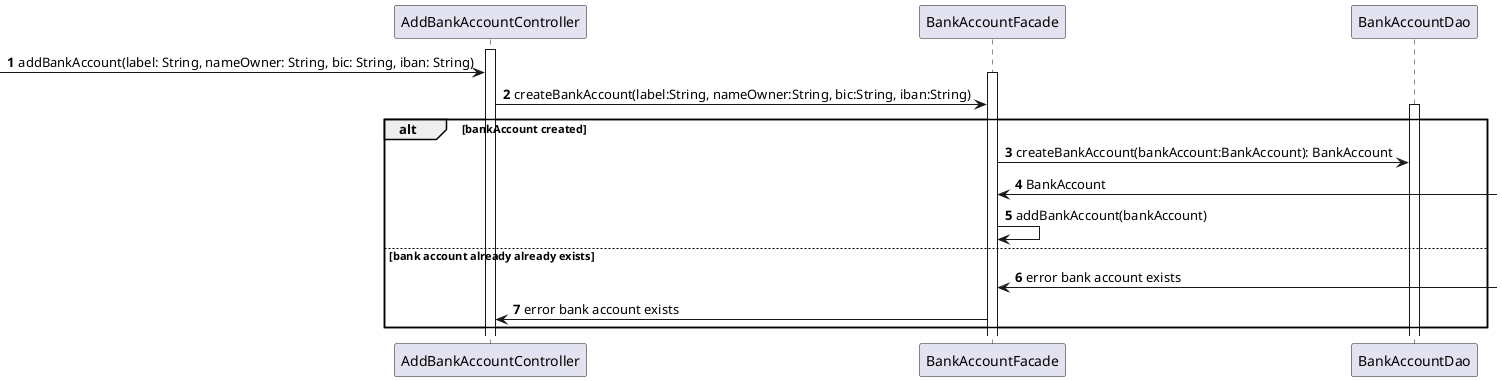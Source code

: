 @startuml

autonumber

activate AddBankAccountController


-> AddBankAccountController : addBankAccount(label: String, nameOwner: String, bic: String, iban: String)
activate BankAccountFacade
AddBankAccountController -> BankAccountFacade: createBankAccount(label:String, nameOwner:String, bic:String, iban:String)

activate BankAccountDao
alt bankAccount created
BankAccountFacade -> BankAccountDao : createBankAccount(bankAccount:BankAccount): BankAccount
BankAccountFacade <-  : BankAccount

BankAccountFacade -> BankAccountFacade: addBankAccount(bankAccount)


else bank account already already exists
BankAccountFacade <-  : error bank account exists
AddBankAccountController <-  BankAccountFacade: error bank account exists





end


@enduml
